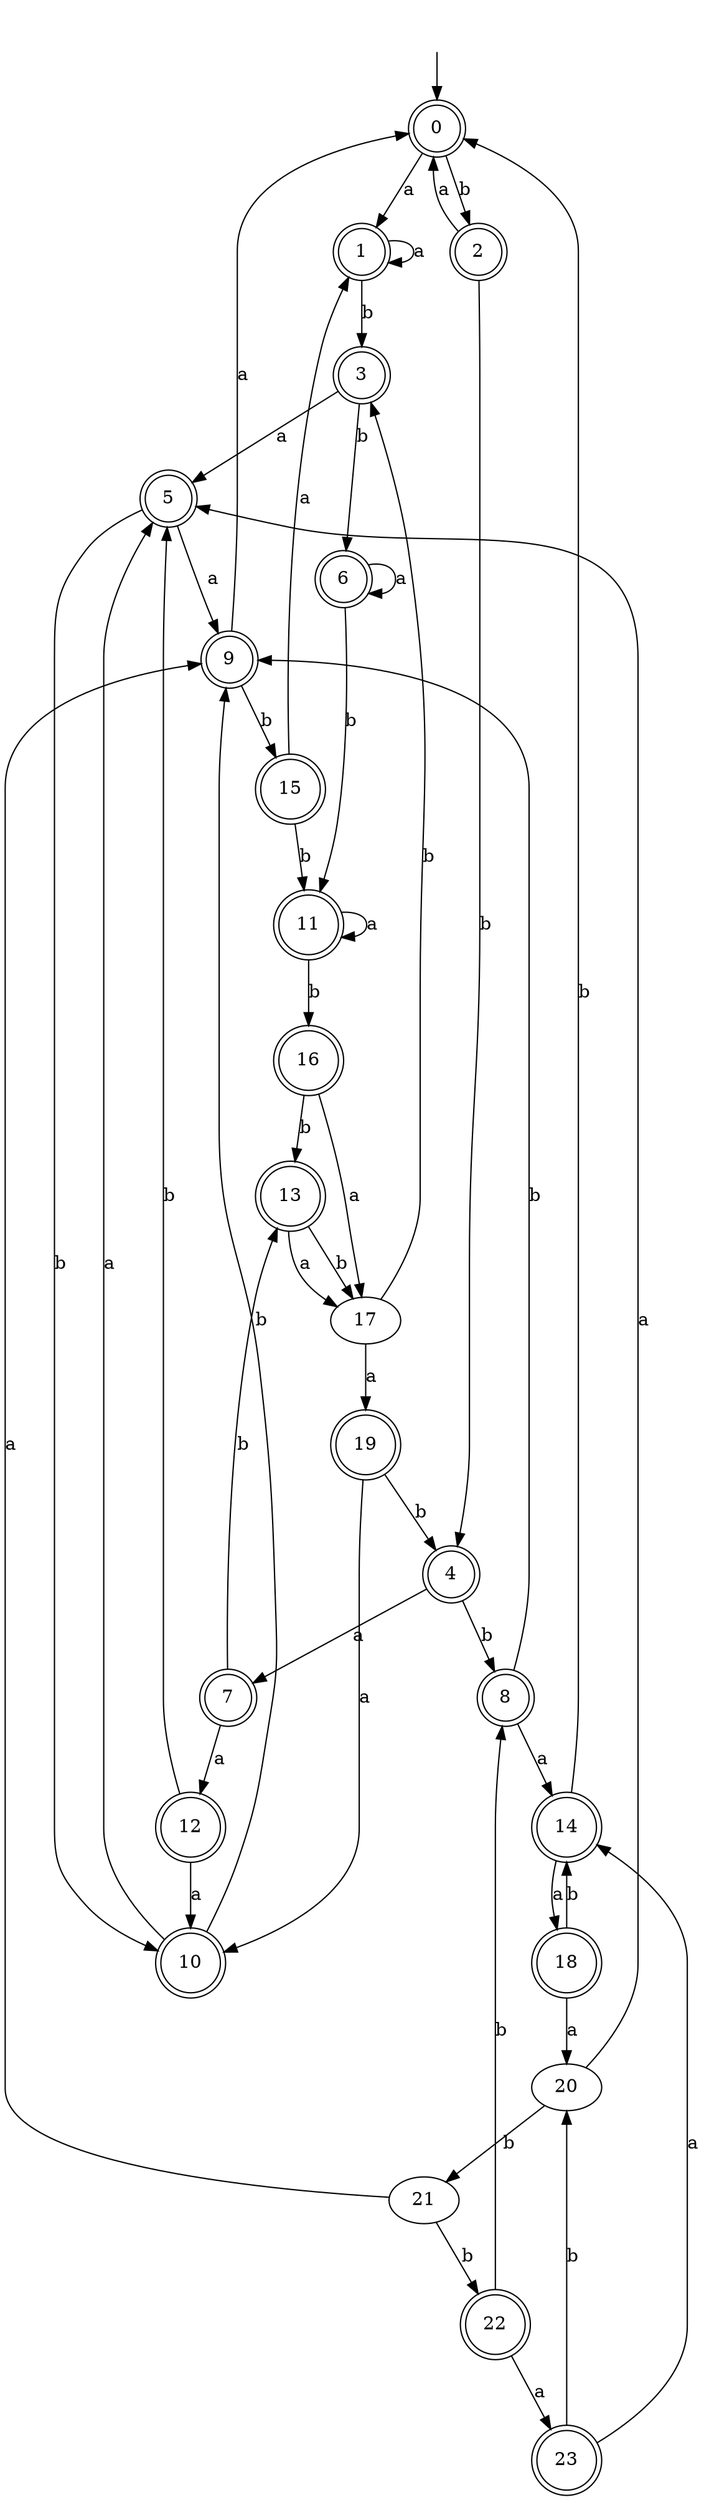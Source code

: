 digraph RandomDFA {
  __start0 [label="", shape=none];
  __start0 -> 0 [label=""];
  0 [shape=circle] [shape=doublecircle]
  0 -> 1 [label="a"]
  0 -> 2 [label="b"]
  1 [shape=doublecircle]
  1 -> 1 [label="a"]
  1 -> 3 [label="b"]
  2 [shape=doublecircle]
  2 -> 0 [label="a"]
  2 -> 4 [label="b"]
  3 [shape=doublecircle]
  3 -> 5 [label="a"]
  3 -> 6 [label="b"]
  4 [shape=doublecircle]
  4 -> 7 [label="a"]
  4 -> 8 [label="b"]
  5 [shape=doublecircle]
  5 -> 9 [label="a"]
  5 -> 10 [label="b"]
  6 [shape=doublecircle]
  6 -> 6 [label="a"]
  6 -> 11 [label="b"]
  7 [shape=doublecircle]
  7 -> 12 [label="a"]
  7 -> 13 [label="b"]
  8 [shape=doublecircle]
  8 -> 14 [label="a"]
  8 -> 9 [label="b"]
  9 [shape=doublecircle]
  9 -> 0 [label="a"]
  9 -> 15 [label="b"]
  10 [shape=doublecircle]
  10 -> 5 [label="a"]
  10 -> 9 [label="b"]
  11 [shape=doublecircle]
  11 -> 11 [label="a"]
  11 -> 16 [label="b"]
  12 [shape=doublecircle]
  12 -> 10 [label="a"]
  12 -> 5 [label="b"]
  13 [shape=doublecircle]
  13 -> 17 [label="a"]
  13 -> 17 [label="b"]
  14 [shape=doublecircle]
  14 -> 18 [label="a"]
  14 -> 0 [label="b"]
  15 [shape=doublecircle]
  15 -> 1 [label="a"]
  15 -> 11 [label="b"]
  16 [shape=doublecircle]
  16 -> 17 [label="a"]
  16 -> 13 [label="b"]
  17
  17 -> 19 [label="a"]
  17 -> 3 [label="b"]
  18 [shape=doublecircle]
  18 -> 20 [label="a"]
  18 -> 14 [label="b"]
  19 [shape=doublecircle]
  19 -> 10 [label="a"]
  19 -> 4 [label="b"]
  20
  20 -> 5 [label="a"]
  20 -> 21 [label="b"]
  21
  21 -> 9 [label="a"]
  21 -> 22 [label="b"]
  22 [shape=doublecircle]
  22 -> 23 [label="a"]
  22 -> 8 [label="b"]
  23 [shape=doublecircle]
  23 -> 14 [label="a"]
  23 -> 20 [label="b"]
}
